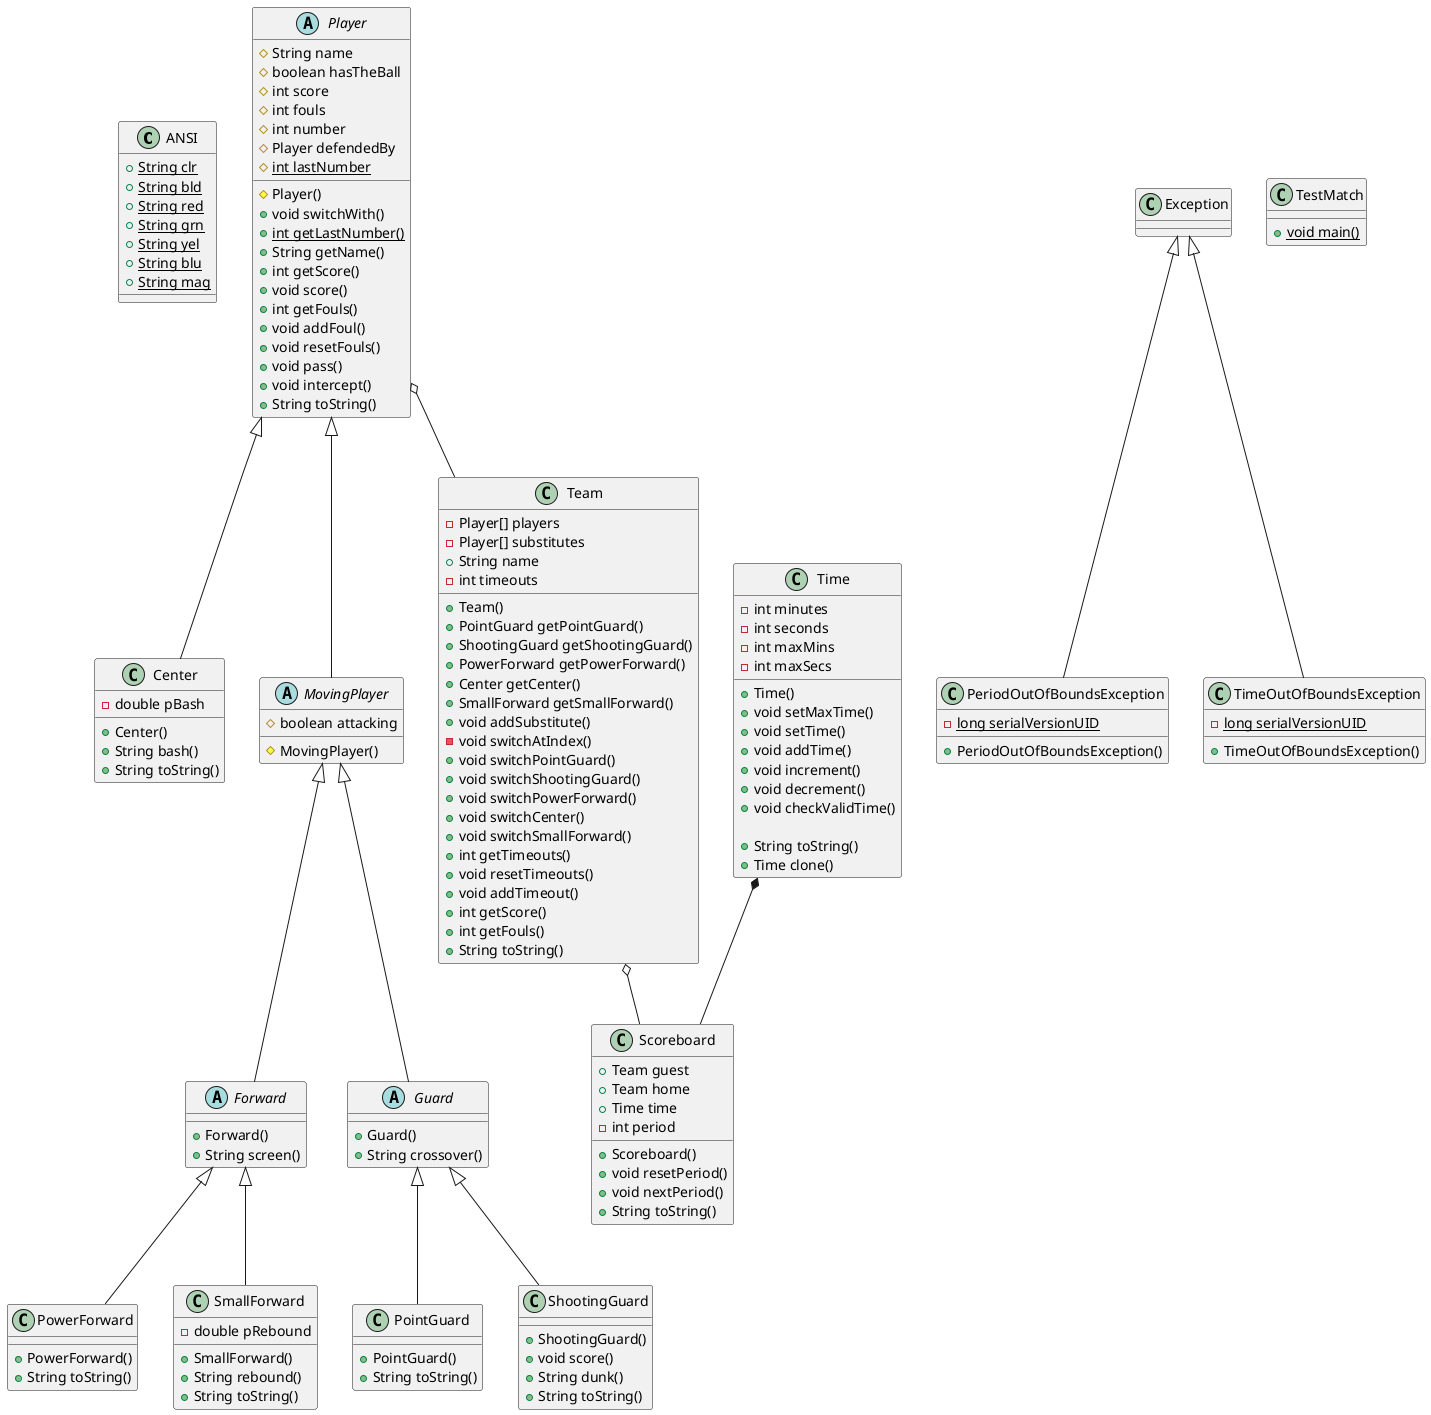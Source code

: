 @startuml Jasket
class ANSI {
  +{static} String clr
  +{static} String bld
  +{static} String red
  +{static} String grn
  +{static} String yel
  +{static} String blu
  +{static} String mag
}

class Center {
	-double pBash
	+Center()
	+String bash()
	+String toString()
}

abstract class Forward {
  +Forward()
  +String screen()
}

abstract class Guard {
  +Guard()
  +String crossover()
}

abstract class MovingPlayer {
	#boolean attacking
  #MovingPlayer()
}

class PeriodOutOfBoundsException {
	-{static} long serialVersionUID
  +PeriodOutOfBoundsException()
}

abstract class Player {
  #String name
  #boolean hasTheBall
  #int score
  #int fouls
  #int number
  #Player defendedBy
  #{static} int lastNumber

  #Player()
  +void switchWith()
  +{static} int getLastNumber()
  +String getName()
  +int getScore()
  +void score()
  +int getFouls()
  +void addFoul()
  +void resetFouls()
  +void pass()
  +void intercept()
  +String toString()
}

class PointGuard {
  +PointGuard()  
  +String toString()
}

class PowerForward {
  +PowerForward()  
  +String toString()
}

class Scoreboard {
  +Team guest
  +Team home
  +Time time
  -int period

  +Scoreboard()
  +void resetPeriod()
  +void nextPeriod()
  +String toString()
}

class ShootingGuard {
	+ShootingGuard()
	+void score()
	+String dunk()
	+String toString()
}

class SmallForward {
  -double pRebound

  +SmallForward()
  +String rebound()  
  +String toString()
}

class Team {
  -Player[] players
  -Player[] substitutes
  +String name
  -int timeouts

  +Team()  
  +PointGuard getPointGuard()
  +ShootingGuard getShootingGuard()
  +PowerForward getPowerForward()
  +Center getCenter()
  +SmallForward getSmallForward()
  +void addSubstitute()
  -void switchAtIndex()
  +void switchPointGuard()
  +void switchShootingGuard()
  +void switchPowerForward()
  +void switchCenter()
  +void switchSmallForward()
  +int getTimeouts()
  +void resetTimeouts()
  +void addTimeout()
  +int getScore()  
  +int getFouls()
  +String toString()
}

class TestMatch {
  +{static} void main()
}

class Time {
  -int minutes
  -int seconds
  -int maxMins
  -int maxSecs

  +Time()
  +void setMaxTime()
  +void setTime()
  +void addTime()
  +void increment()
  +void decrement()
  +void checkValidTime()

  +String toString()  
  +Time clone()
}

class TimeOutOfBoundsException {
	-{static} long serialVersionUID
  +TimeOutOfBoundsException()
}

Player <|-- MovingPlayer
Player <|-- Center
MovingPlayer <|-- Forward
MovingPlayer <|-- Guard
Forward <|-- PowerForward
Forward <|-- SmallForward
Guard <|-- PointGuard
Guard <|-- ShootingGuard
Player o-- Team
Team o-- Scoreboard
Time *-- Scoreboard
Exception <|-- PeriodOutOfBoundsException
Exception <|-- TimeOutOfBoundsException
@enduml